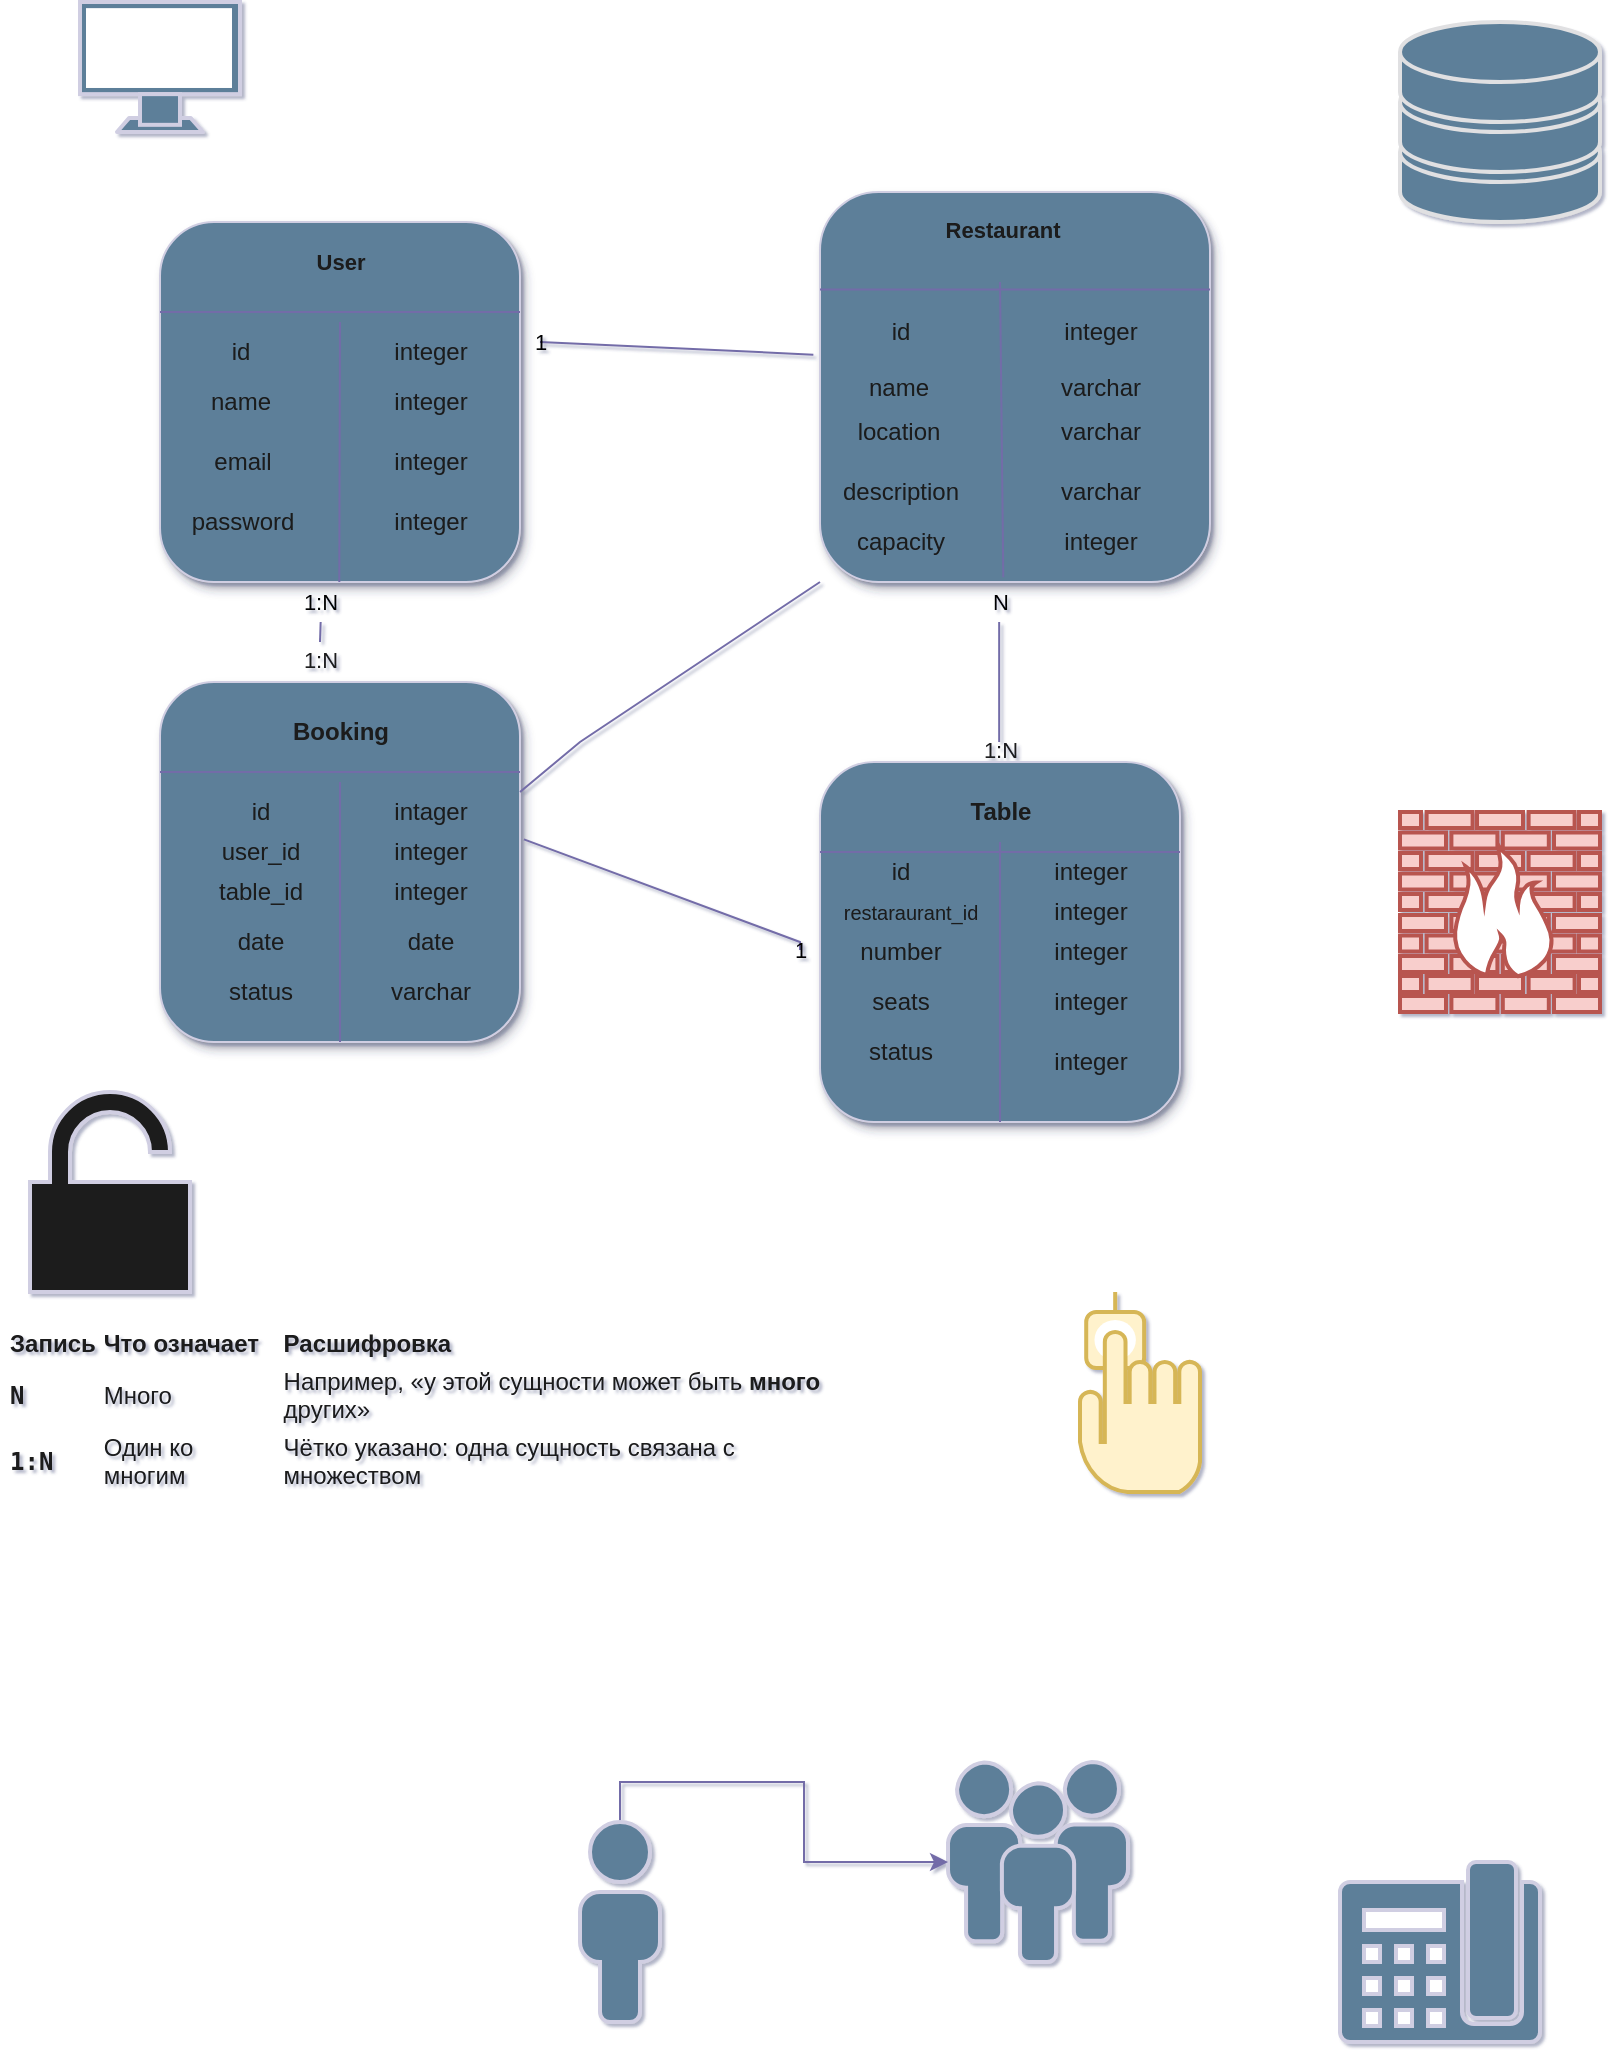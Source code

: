 <mxfile version="26.2.2">
  <diagram name="Страница — 1" id="YyMgwq1S4yU92JCaJYVl">
    <mxGraphModel dx="1412" dy="825" grid="1" gridSize="10" guides="1" tooltips="1" connect="1" arrows="1" fold="1" page="1" pageScale="1" pageWidth="827" pageHeight="1169" background="#ffffff" math="0" shadow="1">
      <root>
        <mxCell id="0" />
        <mxCell id="1" parent="0" />
        <mxCell id="ocUA0q3PJtiMqVXixpYX-107" value="" style="verticalAlign=top;verticalLabelPosition=bottom;labelPosition=center;align=center;html=1;outlineConnect=0;fillColor=#f8cecc;strokeColor=#b85450;gradientDirection=north;strokeWidth=2;shape=mxgraph.networks.firewall;labelBackgroundColor=none;" parent="1" vertex="1">
          <mxGeometry x="700" y="415" width="100" height="100" as="geometry" />
        </mxCell>
        <mxCell id="ocUA0q3PJtiMqVXixpYX-1" value="" style="whiteSpace=wrap;html=1;aspect=fixed;labelBackgroundColor=none;fillColor=#5D7F99;strokeColor=#D0CEE2;fontColor=#1A1A1A;rounded=1;shadow=1;glass=0;" parent="1" vertex="1">
          <mxGeometry x="80" y="120" width="180" height="180" as="geometry" />
        </mxCell>
        <mxCell id="ocUA0q3PJtiMqVXixpYX-3" value="" style="endArrow=none;html=1;rounded=0;exitX=0;exitY=0.25;exitDx=0;exitDy=0;entryX=1;entryY=0.25;entryDx=0;entryDy=0;labelBackgroundColor=none;strokeColor=#736CA8;fontColor=default;" parent="1" source="ocUA0q3PJtiMqVXixpYX-1" target="ocUA0q3PJtiMqVXixpYX-1" edge="1">
          <mxGeometry width="50" height="50" relative="1" as="geometry">
            <mxPoint x="220" y="300" as="sourcePoint" />
            <mxPoint x="270" y="250" as="targetPoint" />
          </mxGeometry>
        </mxCell>
        <mxCell id="ocUA0q3PJtiMqVXixpYX-4" value="" style="whiteSpace=wrap;html=1;aspect=fixed;labelBackgroundColor=none;fillColor=#5D7F99;strokeColor=#D0CEE2;fontColor=#1A1A1A;rounded=1;shadow=1;glass=0;" parent="1" vertex="1">
          <mxGeometry x="410" y="105" width="195" height="195" as="geometry" />
        </mxCell>
        <mxCell id="ocUA0q3PJtiMqVXixpYX-5" value="" style="endArrow=none;html=1;rounded=0;exitX=0.47;exitY=0.988;exitDx=0;exitDy=0;exitPerimeter=0;labelBackgroundColor=none;strokeColor=#736CA8;fontColor=default;" parent="1" source="ocUA0q3PJtiMqVXixpYX-4" edge="1">
          <mxGeometry width="50" height="50" relative="1" as="geometry">
            <mxPoint x="500" y="300" as="sourcePoint" />
            <mxPoint x="500" y="150" as="targetPoint" />
          </mxGeometry>
        </mxCell>
        <mxCell id="ocUA0q3PJtiMqVXixpYX-26" value="&lt;b&gt;Restaurant&lt;/b&gt;" style="edgeLabel;html=1;align=center;verticalAlign=middle;resizable=0;points=[];labelBackgroundColor=none;fontColor=#1A1A1A;" parent="ocUA0q3PJtiMqVXixpYX-5" vertex="1" connectable="0">
          <mxGeometry x="0.524" y="1" relative="1" as="geometry">
            <mxPoint x="1" y="-61" as="offset" />
          </mxGeometry>
        </mxCell>
        <mxCell id="ocUA0q3PJtiMqVXixpYX-6" value="" style="endArrow=none;html=1;rounded=0;exitX=0;exitY=0.25;exitDx=0;exitDy=0;entryX=1;entryY=0.25;entryDx=0;entryDy=0;labelBackgroundColor=none;strokeColor=#736CA8;fontColor=default;" parent="1" source="ocUA0q3PJtiMqVXixpYX-4" target="ocUA0q3PJtiMqVXixpYX-4" edge="1">
          <mxGeometry width="50" height="50" relative="1" as="geometry">
            <mxPoint x="550" y="300" as="sourcePoint" />
            <mxPoint x="600" y="250" as="targetPoint" />
          </mxGeometry>
        </mxCell>
        <mxCell id="ocUA0q3PJtiMqVXixpYX-7" value="" style="whiteSpace=wrap;html=1;aspect=fixed;labelBackgroundColor=none;fillColor=#5D7F99;strokeColor=#D0CEE2;fontColor=#1A1A1A;rounded=1;shadow=1;glass=0;" parent="1" vertex="1">
          <mxGeometry x="410" y="390" width="180" height="180" as="geometry" />
        </mxCell>
        <mxCell id="ocUA0q3PJtiMqVXixpYX-8" value="" style="endArrow=none;html=1;rounded=0;exitX=0.5;exitY=1;exitDx=0;exitDy=0;labelBackgroundColor=none;strokeColor=#736CA8;fontColor=default;" parent="1" source="ocUA0q3PJtiMqVXixpYX-7" edge="1">
          <mxGeometry width="50" height="50" relative="1" as="geometry">
            <mxPoint x="560" y="600" as="sourcePoint" />
            <mxPoint x="500" y="430" as="targetPoint" />
          </mxGeometry>
        </mxCell>
        <mxCell id="ocUA0q3PJtiMqVXixpYX-9" value="" style="endArrow=none;html=1;rounded=0;exitX=0;exitY=0.25;exitDx=0;exitDy=0;entryX=1;entryY=0.25;entryDx=0;entryDy=0;labelBackgroundColor=none;strokeColor=#736CA8;fontColor=default;" parent="1" source="ocUA0q3PJtiMqVXixpYX-7" target="ocUA0q3PJtiMqVXixpYX-7" edge="1">
          <mxGeometry width="50" height="50" relative="1" as="geometry">
            <mxPoint x="550" y="570" as="sourcePoint" />
            <mxPoint x="600" y="520" as="targetPoint" />
          </mxGeometry>
        </mxCell>
        <mxCell id="ocUA0q3PJtiMqVXixpYX-10" value="" style="whiteSpace=wrap;html=1;aspect=fixed;labelBackgroundColor=none;fillColor=#5D7F99;strokeColor=#D0CEE2;fontColor=#1A1A1A;rounded=1;shadow=1;glass=0;" parent="1" vertex="1">
          <mxGeometry x="80" y="350" width="180" height="180" as="geometry" />
        </mxCell>
        <mxCell id="ocUA0q3PJtiMqVXixpYX-11" value="" style="endArrow=none;html=1;rounded=0;exitX=0.5;exitY=1;exitDx=0;exitDy=0;labelBackgroundColor=none;strokeColor=#736CA8;fontColor=default;" parent="1" source="ocUA0q3PJtiMqVXixpYX-10" edge="1">
          <mxGeometry width="50" height="50" relative="1" as="geometry">
            <mxPoint x="230" y="575" as="sourcePoint" />
            <mxPoint x="170" y="400" as="targetPoint" />
          </mxGeometry>
        </mxCell>
        <mxCell id="ocUA0q3PJtiMqVXixpYX-12" value="" style="endArrow=none;html=1;rounded=0;exitX=0;exitY=0.25;exitDx=0;exitDy=0;entryX=1;entryY=0.25;entryDx=0;entryDy=0;labelBackgroundColor=none;strokeColor=#736CA8;fontColor=default;" parent="1" source="ocUA0q3PJtiMqVXixpYX-10" target="ocUA0q3PJtiMqVXixpYX-10" edge="1">
          <mxGeometry width="50" height="50" relative="1" as="geometry">
            <mxPoint x="220" y="545" as="sourcePoint" />
            <mxPoint x="270" y="495" as="targetPoint" />
          </mxGeometry>
        </mxCell>
        <mxCell id="ocUA0q3PJtiMqVXixpYX-13" value="" style="endArrow=none;html=1;rounded=0;entryX=0;entryY=1;entryDx=0;entryDy=0;labelBackgroundColor=none;strokeColor=#736CA8;fontColor=default;" parent="1" target="ocUA0q3PJtiMqVXixpYX-4" edge="1">
          <mxGeometry width="50" height="50" relative="1" as="geometry">
            <mxPoint x="260" y="405" as="sourcePoint" />
            <mxPoint x="310" y="355" as="targetPoint" />
            <Array as="points">
              <mxPoint x="290" y="380" />
            </Array>
          </mxGeometry>
        </mxCell>
        <mxCell id="ocUA0q3PJtiMqVXixpYX-14" value="1" style="endArrow=none;html=1;rounded=0;entryX=-0.017;entryY=0.417;entryDx=0;entryDy=0;entryPerimeter=0;labelBackgroundColor=none;strokeColor=#736CA8;fontColor=default;" parent="1" target="ocUA0q3PJtiMqVXixpYX-4" edge="1">
          <mxGeometry x="-1" width="50" height="50" relative="1" as="geometry">
            <mxPoint x="270" y="180" as="sourcePoint" />
            <mxPoint x="410" y="160" as="targetPoint" />
            <mxPoint as="offset" />
          </mxGeometry>
        </mxCell>
        <mxCell id="ocUA0q3PJtiMqVXixpYX-19" value="" style="endArrow=none;html=1;rounded=0;exitX=0.5;exitY=1;exitDx=0;exitDy=0;labelBackgroundColor=none;strokeColor=#736CA8;fontColor=default;" parent="1" edge="1">
          <mxGeometry width="50" height="50" relative="1" as="geometry">
            <mxPoint x="169.66" y="300" as="sourcePoint" />
            <mxPoint x="170" y="170" as="targetPoint" />
          </mxGeometry>
        </mxCell>
        <mxCell id="ocUA0q3PJtiMqVXixpYX-31" value="&lt;b&gt;User&lt;/b&gt;" style="edgeLabel;html=1;align=center;verticalAlign=middle;resizable=0;points=[];labelBackgroundColor=none;fontColor=#1A1A1A;" parent="ocUA0q3PJtiMqVXixpYX-19" vertex="1" connectable="0">
          <mxGeometry x="0.52" y="-1" relative="1" as="geometry">
            <mxPoint x="-1" y="-61" as="offset" />
          </mxGeometry>
        </mxCell>
        <mxCell id="ocUA0q3PJtiMqVXixpYX-36" value="&lt;b&gt;Booking&lt;/b&gt;" style="text;html=1;align=center;verticalAlign=middle;resizable=0;points=[];autosize=1;strokeColor=none;fillColor=none;labelBackgroundColor=none;fontColor=#1A1A1A;" parent="1" vertex="1">
          <mxGeometry x="135" y="360" width="70" height="30" as="geometry" />
        </mxCell>
        <mxCell id="ocUA0q3PJtiMqVXixpYX-38" value="&lt;b&gt;Table&lt;/b&gt;" style="text;html=1;align=center;verticalAlign=middle;resizable=0;points=[];autosize=1;strokeColor=none;fillColor=none;labelBackgroundColor=none;fontColor=#1A1A1A;" parent="1" vertex="1">
          <mxGeometry x="475" y="400" width="50" height="30" as="geometry" />
        </mxCell>
        <mxCell id="ocUA0q3PJtiMqVXixpYX-41" value="1" style="endArrow=none;html=1;rounded=0;entryX=1.011;entryY=0.437;entryDx=0;entryDy=0;entryPerimeter=0;labelBackgroundColor=none;strokeColor=#736CA8;fontColor=default;" parent="1" target="ocUA0q3PJtiMqVXixpYX-10" edge="1">
          <mxGeometry x="-1" width="50" height="50" relative="1" as="geometry">
            <mxPoint x="400" y="484" as="sourcePoint" />
            <mxPoint x="410" y="470" as="targetPoint" />
            <mxPoint as="offset" />
            <Array as="points">
              <mxPoint x="400" y="480" />
            </Array>
          </mxGeometry>
        </mxCell>
        <mxCell id="ocUA0q3PJtiMqVXixpYX-42" value="1:N" style="endArrow=none;html=1;rounded=0;labelBackgroundColor=none;strokeColor=#736CA8;fontColor=default;" parent="1" edge="1">
          <mxGeometry x="1" y="10" width="50" height="50" relative="1" as="geometry">
            <mxPoint x="160" y="330" as="sourcePoint" />
            <mxPoint x="160.33" y="320" as="targetPoint" />
            <mxPoint x="10" y="-10" as="offset" />
          </mxGeometry>
        </mxCell>
        <mxCell id="ocUA0q3PJtiMqVXixpYX-46" value="1:N" style="edgeLabel;html=1;align=center;verticalAlign=middle;resizable=0;points=[];labelBackgroundColor=none;fontColor=#1A1A1A;" parent="ocUA0q3PJtiMqVXixpYX-42" vertex="1" connectable="0">
          <mxGeometry x="-0.133" relative="1" as="geometry">
            <mxPoint y="13" as="offset" />
          </mxGeometry>
        </mxCell>
        <mxCell id="ocUA0q3PJtiMqVXixpYX-47" value="N" style="endArrow=none;html=1;rounded=0;labelBackgroundColor=none;strokeColor=#736CA8;fontColor=default;" parent="1" edge="1">
          <mxGeometry x="1" y="10" width="50" height="50" relative="1" as="geometry">
            <mxPoint x="499.58" y="380" as="sourcePoint" />
            <mxPoint x="499.58" y="320" as="targetPoint" />
            <mxPoint x="10" y="-10" as="offset" />
          </mxGeometry>
        </mxCell>
        <mxCell id="ocUA0q3PJtiMqVXixpYX-48" value="1:N" style="edgeLabel;html=1;align=center;verticalAlign=middle;resizable=0;points=[];labelBackgroundColor=none;fontColor=#1A1A1A;" parent="ocUA0q3PJtiMqVXixpYX-47" vertex="1" connectable="0">
          <mxGeometry x="-0.133" relative="1" as="geometry">
            <mxPoint y="30" as="offset" />
          </mxGeometry>
        </mxCell>
        <mxCell id="ocUA0q3PJtiMqVXixpYX-49" value="&lt;br&gt;&lt;table data-end=&quot;546&quot; data-start=&quot;246&quot;&gt;&lt;thead data-end=&quot;285&quot; data-start=&quot;246&quot;&gt;&lt;tr data-end=&quot;285&quot; data-start=&quot;246&quot;&gt;&lt;th data-end=&quot;255&quot; data-start=&quot;246&quot;&gt;Запись&lt;/th&gt;&lt;th data-end=&quot;270&quot; data-start=&quot;255&quot;&gt;Что означает&lt;/th&gt;&lt;th data-end=&quot;285&quot; data-start=&quot;270&quot;&gt;Расшифровка&lt;/th&gt;&lt;/tr&gt;&lt;/thead&gt;&lt;tbody data-end=&quot;546&quot; data-start=&quot;326&quot;&gt;&lt;tr data-end=&quot;399&quot; data-start=&quot;326&quot;&gt;&lt;td&gt;&lt;code data-end=&quot;331&quot; data-start=&quot;328&quot;&gt;&lt;b&gt;N&lt;/b&gt;&lt;/code&gt;&lt;/td&gt;&lt;td&gt;Много&lt;/td&gt;&lt;td&gt;Например, «у этой сущности может быть &lt;strong data-end=&quot;389&quot; data-start=&quot;380&quot;&gt;много&lt;/strong&gt; других»&lt;/td&gt;&lt;/tr&gt;&lt;tr data-end=&quot;478&quot; data-start=&quot;400&quot;&gt;&lt;td&gt;&lt;code data-end=&quot;407&quot; data-start=&quot;402&quot;&gt;&lt;b&gt;1:N&lt;/b&gt;&lt;/code&gt;&lt;/td&gt;&lt;td&gt;Один ко многим&lt;/td&gt;&lt;td&gt;Чётко указано: одна сущность связана с множеством&lt;/td&gt;&lt;/tr&gt;&lt;/tbody&gt;&lt;/table&gt;&lt;div&gt;&lt;br/&gt;&lt;/div&gt;" style="text;whiteSpace=wrap;html=1;labelBackgroundColor=none;fontColor=#1A1A1A;" parent="1" vertex="1">
          <mxGeometry y="650" width="440" height="190" as="geometry" />
        </mxCell>
        <mxCell id="ocUA0q3PJtiMqVXixpYX-50" value="id" style="text;html=1;align=center;verticalAlign=middle;resizable=0;points=[];autosize=1;strokeColor=none;fillColor=none;labelBackgroundColor=none;fontColor=#1A1A1A;" parent="1" vertex="1">
          <mxGeometry x="105" y="170" width="30" height="30" as="geometry" />
        </mxCell>
        <mxCell id="ocUA0q3PJtiMqVXixpYX-51" value="name" style="text;html=1;align=center;verticalAlign=middle;resizable=0;points=[];autosize=1;strokeColor=none;fillColor=none;labelBackgroundColor=none;fontColor=#1A1A1A;" parent="1" vertex="1">
          <mxGeometry x="95" y="195" width="50" height="30" as="geometry" />
        </mxCell>
        <mxCell id="ocUA0q3PJtiMqVXixpYX-52" value="email" style="text;html=1;align=center;verticalAlign=middle;resizable=0;points=[];autosize=1;strokeColor=none;fillColor=none;labelBackgroundColor=none;fontColor=#1A1A1A;" parent="1" vertex="1">
          <mxGeometry x="96" y="225" width="50" height="30" as="geometry" />
        </mxCell>
        <mxCell id="ocUA0q3PJtiMqVXixpYX-53" value="password" style="text;html=1;align=center;verticalAlign=middle;resizable=0;points=[];autosize=1;strokeColor=none;fillColor=none;labelBackgroundColor=none;fontColor=#1A1A1A;" parent="1" vertex="1">
          <mxGeometry x="86" y="255" width="70" height="30" as="geometry" />
        </mxCell>
        <mxCell id="ocUA0q3PJtiMqVXixpYX-54" value="integer" style="text;html=1;align=center;verticalAlign=middle;resizable=0;points=[];autosize=1;strokeColor=none;fillColor=none;labelBackgroundColor=none;fontColor=#1A1A1A;" parent="1" vertex="1">
          <mxGeometry x="185" y="170" width="60" height="30" as="geometry" />
        </mxCell>
        <mxCell id="ocUA0q3PJtiMqVXixpYX-55" value="integer" style="text;html=1;align=center;verticalAlign=middle;resizable=0;points=[];autosize=1;strokeColor=none;fillColor=none;labelBackgroundColor=none;fontColor=#1A1A1A;" parent="1" vertex="1">
          <mxGeometry x="185" y="195" width="60" height="30" as="geometry" />
        </mxCell>
        <mxCell id="ocUA0q3PJtiMqVXixpYX-56" value="integer" style="text;html=1;align=center;verticalAlign=middle;resizable=0;points=[];autosize=1;strokeColor=none;fillColor=none;labelBackgroundColor=none;fontColor=#1A1A1A;" parent="1" vertex="1">
          <mxGeometry x="185" y="225" width="60" height="30" as="geometry" />
        </mxCell>
        <mxCell id="ocUA0q3PJtiMqVXixpYX-57" value="integer" style="text;html=1;align=center;verticalAlign=middle;resizable=0;points=[];autosize=1;strokeColor=none;fillColor=none;labelBackgroundColor=none;fontColor=#1A1A1A;" parent="1" vertex="1">
          <mxGeometry x="185" y="255" width="60" height="30" as="geometry" />
        </mxCell>
        <mxCell id="ocUA0q3PJtiMqVXixpYX-65" value="capacity" style="text;html=1;align=center;verticalAlign=middle;resizable=0;points=[];autosize=1;strokeColor=none;fillColor=none;labelBackgroundColor=none;fontColor=#1A1A1A;" parent="1" vertex="1">
          <mxGeometry x="415" y="265" width="70" height="30" as="geometry" />
        </mxCell>
        <mxCell id="ocUA0q3PJtiMqVXixpYX-66" value="integer" style="text;html=1;align=center;verticalAlign=middle;resizable=0;points=[];autosize=1;strokeColor=none;fillColor=none;labelBackgroundColor=none;fontColor=#1A1A1A;" parent="1" vertex="1">
          <mxGeometry x="520" y="160" width="60" height="30" as="geometry" />
        </mxCell>
        <mxCell id="ocUA0q3PJtiMqVXixpYX-67" value="varchar" style="text;html=1;align=center;verticalAlign=middle;resizable=0;points=[];autosize=1;strokeColor=none;fillColor=none;labelBackgroundColor=none;fontColor=#1A1A1A;" parent="1" vertex="1">
          <mxGeometry x="520" y="187.5" width="60" height="30" as="geometry" />
        </mxCell>
        <mxCell id="ocUA0q3PJtiMqVXixpYX-68" value="varchar" style="text;html=1;align=center;verticalAlign=middle;resizable=0;points=[];autosize=1;strokeColor=none;fillColor=none;labelBackgroundColor=none;fontColor=#1A1A1A;" parent="1" vertex="1">
          <mxGeometry x="520" y="210" width="60" height="30" as="geometry" />
        </mxCell>
        <mxCell id="ocUA0q3PJtiMqVXixpYX-69" value="varchar" style="text;html=1;align=center;verticalAlign=middle;resizable=0;points=[];autosize=1;strokeColor=none;fillColor=none;labelBackgroundColor=none;fontColor=#1A1A1A;" parent="1" vertex="1">
          <mxGeometry x="520" y="240" width="60" height="30" as="geometry" />
        </mxCell>
        <mxCell id="ocUA0q3PJtiMqVXixpYX-70" value="integer" style="text;html=1;align=center;verticalAlign=middle;resizable=0;points=[];autosize=1;strokeColor=none;fillColor=none;labelBackgroundColor=none;fontColor=#1A1A1A;" parent="1" vertex="1">
          <mxGeometry x="520" y="265" width="60" height="30" as="geometry" />
        </mxCell>
        <mxCell id="ocUA0q3PJtiMqVXixpYX-71" value="integer" style="text;html=1;align=center;verticalAlign=middle;resizable=0;points=[];autosize=1;strokeColor=none;fillColor=none;labelBackgroundColor=none;fontColor=#1A1A1A;" parent="1" vertex="1">
          <mxGeometry x="515" y="430" width="60" height="30" as="geometry" />
        </mxCell>
        <mxCell id="ocUA0q3PJtiMqVXixpYX-72" value="integer" style="text;html=1;align=center;verticalAlign=middle;resizable=0;points=[];autosize=1;strokeColor=none;fillColor=none;labelBackgroundColor=none;fontColor=#1A1A1A;" parent="1" vertex="1">
          <mxGeometry x="515" y="450" width="60" height="30" as="geometry" />
        </mxCell>
        <mxCell id="ocUA0q3PJtiMqVXixpYX-73" value="integer" style="text;html=1;align=center;verticalAlign=middle;resizable=0;points=[];autosize=1;strokeColor=none;fillColor=none;labelBackgroundColor=none;fontColor=#1A1A1A;" parent="1" vertex="1">
          <mxGeometry x="515" y="470" width="60" height="30" as="geometry" />
        </mxCell>
        <mxCell id="ocUA0q3PJtiMqVXixpYX-74" value="integer" style="text;html=1;align=center;verticalAlign=middle;resizable=0;points=[];autosize=1;strokeColor=none;fillColor=none;labelBackgroundColor=none;fontColor=#1A1A1A;" parent="1" vertex="1">
          <mxGeometry x="515" y="495" width="60" height="30" as="geometry" />
        </mxCell>
        <mxCell id="ocUA0q3PJtiMqVXixpYX-75" value="integer" style="text;html=1;align=center;verticalAlign=middle;resizable=0;points=[];autosize=1;strokeColor=none;fillColor=none;labelBackgroundColor=none;fontColor=#1A1A1A;" parent="1" vertex="1">
          <mxGeometry x="515" y="525" width="60" height="30" as="geometry" />
        </mxCell>
        <mxCell id="ocUA0q3PJtiMqVXixpYX-77" value="intager" style="text;html=1;align=center;verticalAlign=middle;resizable=0;points=[];autosize=1;strokeColor=none;fillColor=none;labelBackgroundColor=none;fontColor=#1A1A1A;" parent="1" vertex="1">
          <mxGeometry x="185" y="400" width="60" height="30" as="geometry" />
        </mxCell>
        <mxCell id="ocUA0q3PJtiMqVXixpYX-78" value="integer" style="text;html=1;align=center;verticalAlign=middle;resizable=0;points=[];autosize=1;strokeColor=none;fillColor=none;labelBackgroundColor=none;fontColor=#1A1A1A;" parent="1" vertex="1">
          <mxGeometry x="185" y="440" width="60" height="30" as="geometry" />
        </mxCell>
        <mxCell id="ocUA0q3PJtiMqVXixpYX-79" value="date" style="text;html=1;align=center;verticalAlign=middle;resizable=0;points=[];autosize=1;strokeColor=none;fillColor=none;labelBackgroundColor=none;fontColor=#1A1A1A;" parent="1" vertex="1">
          <mxGeometry x="190" y="465" width="50" height="30" as="geometry" />
        </mxCell>
        <mxCell id="ocUA0q3PJtiMqVXixpYX-80" value="varchar" style="text;html=1;align=center;verticalAlign=middle;resizable=0;points=[];autosize=1;strokeColor=none;fillColor=none;labelBackgroundColor=none;fontColor=#1A1A1A;" parent="1" vertex="1">
          <mxGeometry x="185" y="490" width="60" height="30" as="geometry" />
        </mxCell>
        <mxCell id="ocUA0q3PJtiMqVXixpYX-81" value="integer" style="text;html=1;align=center;verticalAlign=middle;resizable=0;points=[];autosize=1;strokeColor=none;fillColor=none;labelBackgroundColor=none;fontColor=#1A1A1A;" parent="1" vertex="1">
          <mxGeometry x="185" y="420" width="60" height="30" as="geometry" />
        </mxCell>
        <mxCell id="ocUA0q3PJtiMqVXixpYX-87" value="id" style="text;html=1;align=center;verticalAlign=middle;resizable=0;points=[];autosize=1;strokeColor=none;fillColor=none;labelBackgroundColor=none;fontColor=#1A1A1A;" parent="1" vertex="1">
          <mxGeometry x="115" y="400" width="30" height="30" as="geometry" />
        </mxCell>
        <mxCell id="ocUA0q3PJtiMqVXixpYX-88" value="table_id" style="text;html=1;align=center;verticalAlign=middle;resizable=0;points=[];autosize=1;strokeColor=none;fillColor=none;labelBackgroundColor=none;fontColor=#1A1A1A;" parent="1" vertex="1">
          <mxGeometry x="95" y="440" width="70" height="30" as="geometry" />
        </mxCell>
        <mxCell id="ocUA0q3PJtiMqVXixpYX-89" value="date" style="text;html=1;align=center;verticalAlign=middle;resizable=0;points=[];autosize=1;strokeColor=none;fillColor=none;labelBackgroundColor=none;fontColor=#1A1A1A;" parent="1" vertex="1">
          <mxGeometry x="105" y="465" width="50" height="30" as="geometry" />
        </mxCell>
        <mxCell id="ocUA0q3PJtiMqVXixpYX-90" value="status" style="text;html=1;align=center;verticalAlign=middle;resizable=0;points=[];autosize=1;strokeColor=none;fillColor=none;labelBackgroundColor=none;fontColor=#1A1A1A;" parent="1" vertex="1">
          <mxGeometry x="100" y="490" width="60" height="30" as="geometry" />
        </mxCell>
        <mxCell id="ocUA0q3PJtiMqVXixpYX-91" value="user_id" style="text;html=1;align=center;verticalAlign=middle;resizable=0;points=[];autosize=1;strokeColor=none;fillColor=none;labelBackgroundColor=none;fontColor=#1A1A1A;" parent="1" vertex="1">
          <mxGeometry x="100" y="420" width="60" height="30" as="geometry" />
        </mxCell>
        <mxCell id="ocUA0q3PJtiMqVXixpYX-92" value="id" style="text;html=1;align=center;verticalAlign=middle;resizable=0;points=[];autosize=1;strokeColor=none;fillColor=none;labelBackgroundColor=none;fontColor=#1A1A1A;" parent="1" vertex="1">
          <mxGeometry x="435" y="430" width="30" height="30" as="geometry" />
        </mxCell>
        <mxCell id="ocUA0q3PJtiMqVXixpYX-93" value="number" style="text;html=1;align=center;verticalAlign=middle;resizable=0;points=[];autosize=1;strokeColor=none;fillColor=none;labelBackgroundColor=none;fontColor=#1A1A1A;" parent="1" vertex="1">
          <mxGeometry x="420" y="470" width="60" height="30" as="geometry" />
        </mxCell>
        <mxCell id="ocUA0q3PJtiMqVXixpYX-94" value="seats" style="text;html=1;align=center;verticalAlign=middle;resizable=0;points=[];autosize=1;strokeColor=none;fillColor=none;labelBackgroundColor=none;fontColor=#1A1A1A;" parent="1" vertex="1">
          <mxGeometry x="425" y="495" width="50" height="30" as="geometry" />
        </mxCell>
        <mxCell id="ocUA0q3PJtiMqVXixpYX-95" value="status" style="text;html=1;align=center;verticalAlign=middle;resizable=0;points=[];autosize=1;strokeColor=none;fillColor=none;labelBackgroundColor=none;fontColor=#1A1A1A;" parent="1" vertex="1">
          <mxGeometry x="420" y="520" width="60" height="30" as="geometry" />
        </mxCell>
        <mxCell id="ocUA0q3PJtiMqVXixpYX-96" value="&lt;font style=&quot;font-size: 10px;&quot;&gt;restaraurant_id&lt;/font&gt;" style="text;html=1;align=center;verticalAlign=middle;resizable=0;points=[];autosize=1;strokeColor=none;fillColor=none;labelBackgroundColor=none;fontColor=#1A1A1A;" parent="1" vertex="1">
          <mxGeometry x="410" y="450" width="90" height="30" as="geometry" />
        </mxCell>
        <mxCell id="ocUA0q3PJtiMqVXixpYX-97" value="description" style="text;html=1;align=center;verticalAlign=middle;resizable=0;points=[];autosize=1;strokeColor=none;fillColor=none;labelBackgroundColor=none;fontColor=#1A1A1A;" parent="1" vertex="1">
          <mxGeometry x="410" y="240" width="80" height="30" as="geometry" />
        </mxCell>
        <mxCell id="ocUA0q3PJtiMqVXixpYX-98" value="location" style="text;html=1;align=center;verticalAlign=middle;resizable=0;points=[];autosize=1;strokeColor=none;fillColor=none;labelBackgroundColor=none;fontColor=#1A1A1A;" parent="1" vertex="1">
          <mxGeometry x="419" y="210" width="60" height="30" as="geometry" />
        </mxCell>
        <mxCell id="ocUA0q3PJtiMqVXixpYX-99" value="name" style="text;html=1;align=center;verticalAlign=middle;resizable=0;points=[];autosize=1;strokeColor=none;fillColor=none;labelBackgroundColor=none;fontColor=#1A1A1A;" parent="1" vertex="1">
          <mxGeometry x="424" y="187.5" width="50" height="30" as="geometry" />
        </mxCell>
        <mxCell id="ocUA0q3PJtiMqVXixpYX-100" value="id" style="text;html=1;align=center;verticalAlign=middle;resizable=0;points=[];autosize=1;strokeColor=none;fillColor=none;labelBackgroundColor=none;fontColor=#1A1A1A;" parent="1" vertex="1">
          <mxGeometry x="435" y="160" width="30" height="30" as="geometry" />
        </mxCell>
        <mxCell id="ocUA0q3PJtiMqVXixpYX-102" value="" style="verticalAlign=top;verticalLabelPosition=bottom;labelPosition=center;align=center;html=1;outlineConnect=0;fillColor=#fff2cc;strokeColor=#d6b656;gradientDirection=north;strokeWidth=2;shape=mxgraph.networks.biometric_reader;labelBackgroundColor=none;" parent="1" vertex="1">
          <mxGeometry x="540" y="655" width="60" height="100" as="geometry" />
        </mxCell>
        <mxCell id="ocUA0q3PJtiMqVXixpYX-103" value="" style="fontColor=#1A1A1A;verticalAlign=top;verticalLabelPosition=bottom;labelPosition=center;align=center;html=1;outlineConnect=0;fillColor=#5D7F99;strokeColor=#D0CEE2;gradientDirection=north;strokeWidth=2;shape=mxgraph.networks.phone_2;labelBackgroundColor=none;" parent="1" vertex="1">
          <mxGeometry x="670" y="940" width="100" height="90" as="geometry" />
        </mxCell>
        <mxCell id="ocUA0q3PJtiMqVXixpYX-105" value="" style="fontColor=#1A1A1A;verticalAlign=top;verticalLabelPosition=bottom;labelPosition=center;align=center;html=1;outlineConnect=0;fillColor=#5D7F99;strokeColor=#E0E0E2;gradientDirection=north;strokeWidth=2;shape=mxgraph.networks.storage;labelBackgroundColor=none;" parent="1" vertex="1">
          <mxGeometry x="700" y="20" width="100" height="100" as="geometry" />
        </mxCell>
        <mxCell id="ocUA0q3PJtiMqVXixpYX-106" value="" style="fontColor=#1A1A1A;verticalAlign=top;verticalLabelPosition=bottom;labelPosition=center;align=center;html=1;outlineConnect=0;fillColor=#5D7F99;strokeColor=#D0CEE2;gradientDirection=north;strokeWidth=2;shape=mxgraph.networks.monitor;labelBackgroundColor=none;" parent="1" vertex="1">
          <mxGeometry x="40" y="10" width="80" height="65" as="geometry" />
        </mxCell>
        <mxCell id="ocUA0q3PJtiMqVXixpYX-108" value="" style="fontColor=#1A1A1A;verticalAlign=top;verticalLabelPosition=bottom;labelPosition=center;align=center;html=1;outlineConnect=0;fillColor=#1A1A1A;strokeColor=#D0CEE2;gradientDirection=north;strokeWidth=2;shape=mxgraph.networks.unsecure;labelBackgroundColor=none;" parent="1" vertex="1">
          <mxGeometry x="15" y="555" width="80" height="100" as="geometry" />
        </mxCell>
        <mxCell id="ocUA0q3PJtiMqVXixpYX-110" value="" style="fontColor=#1A1A1A;verticalAlign=top;verticalLabelPosition=bottom;labelPosition=center;align=center;html=1;outlineConnect=0;fillColor=#5D7F99;strokeColor=#D0CEE2;gradientDirection=north;strokeWidth=2;shape=mxgraph.networks.users;labelBackgroundColor=none;" parent="1" vertex="1">
          <mxGeometry x="474" y="890" width="90" height="100" as="geometry" />
        </mxCell>
        <mxCell id="ocUA0q3PJtiMqVXixpYX-113" style="edgeStyle=orthogonalEdgeStyle;rounded=0;orthogonalLoop=1;jettySize=auto;html=1;exitX=0.5;exitY=0;exitDx=0;exitDy=0;exitPerimeter=0;strokeColor=#736CA8;fontColor=default;labelBackgroundColor=none;" parent="1" source="ocUA0q3PJtiMqVXixpYX-111" target="ocUA0q3PJtiMqVXixpYX-110" edge="1">
          <mxGeometry relative="1" as="geometry" />
        </mxCell>
        <mxCell id="ocUA0q3PJtiMqVXixpYX-111" value="" style="fontColor=#1A1A1A;verticalAlign=top;verticalLabelPosition=bottom;labelPosition=center;align=center;html=1;outlineConnect=0;fillColor=#5D7F99;strokeColor=#D0CEE2;gradientDirection=north;strokeWidth=2;shape=mxgraph.networks.user_male;labelBackgroundColor=none;" parent="1" vertex="1">
          <mxGeometry x="290" y="920" width="40" height="100" as="geometry" />
        </mxCell>
      </root>
    </mxGraphModel>
  </diagram>
</mxfile>

